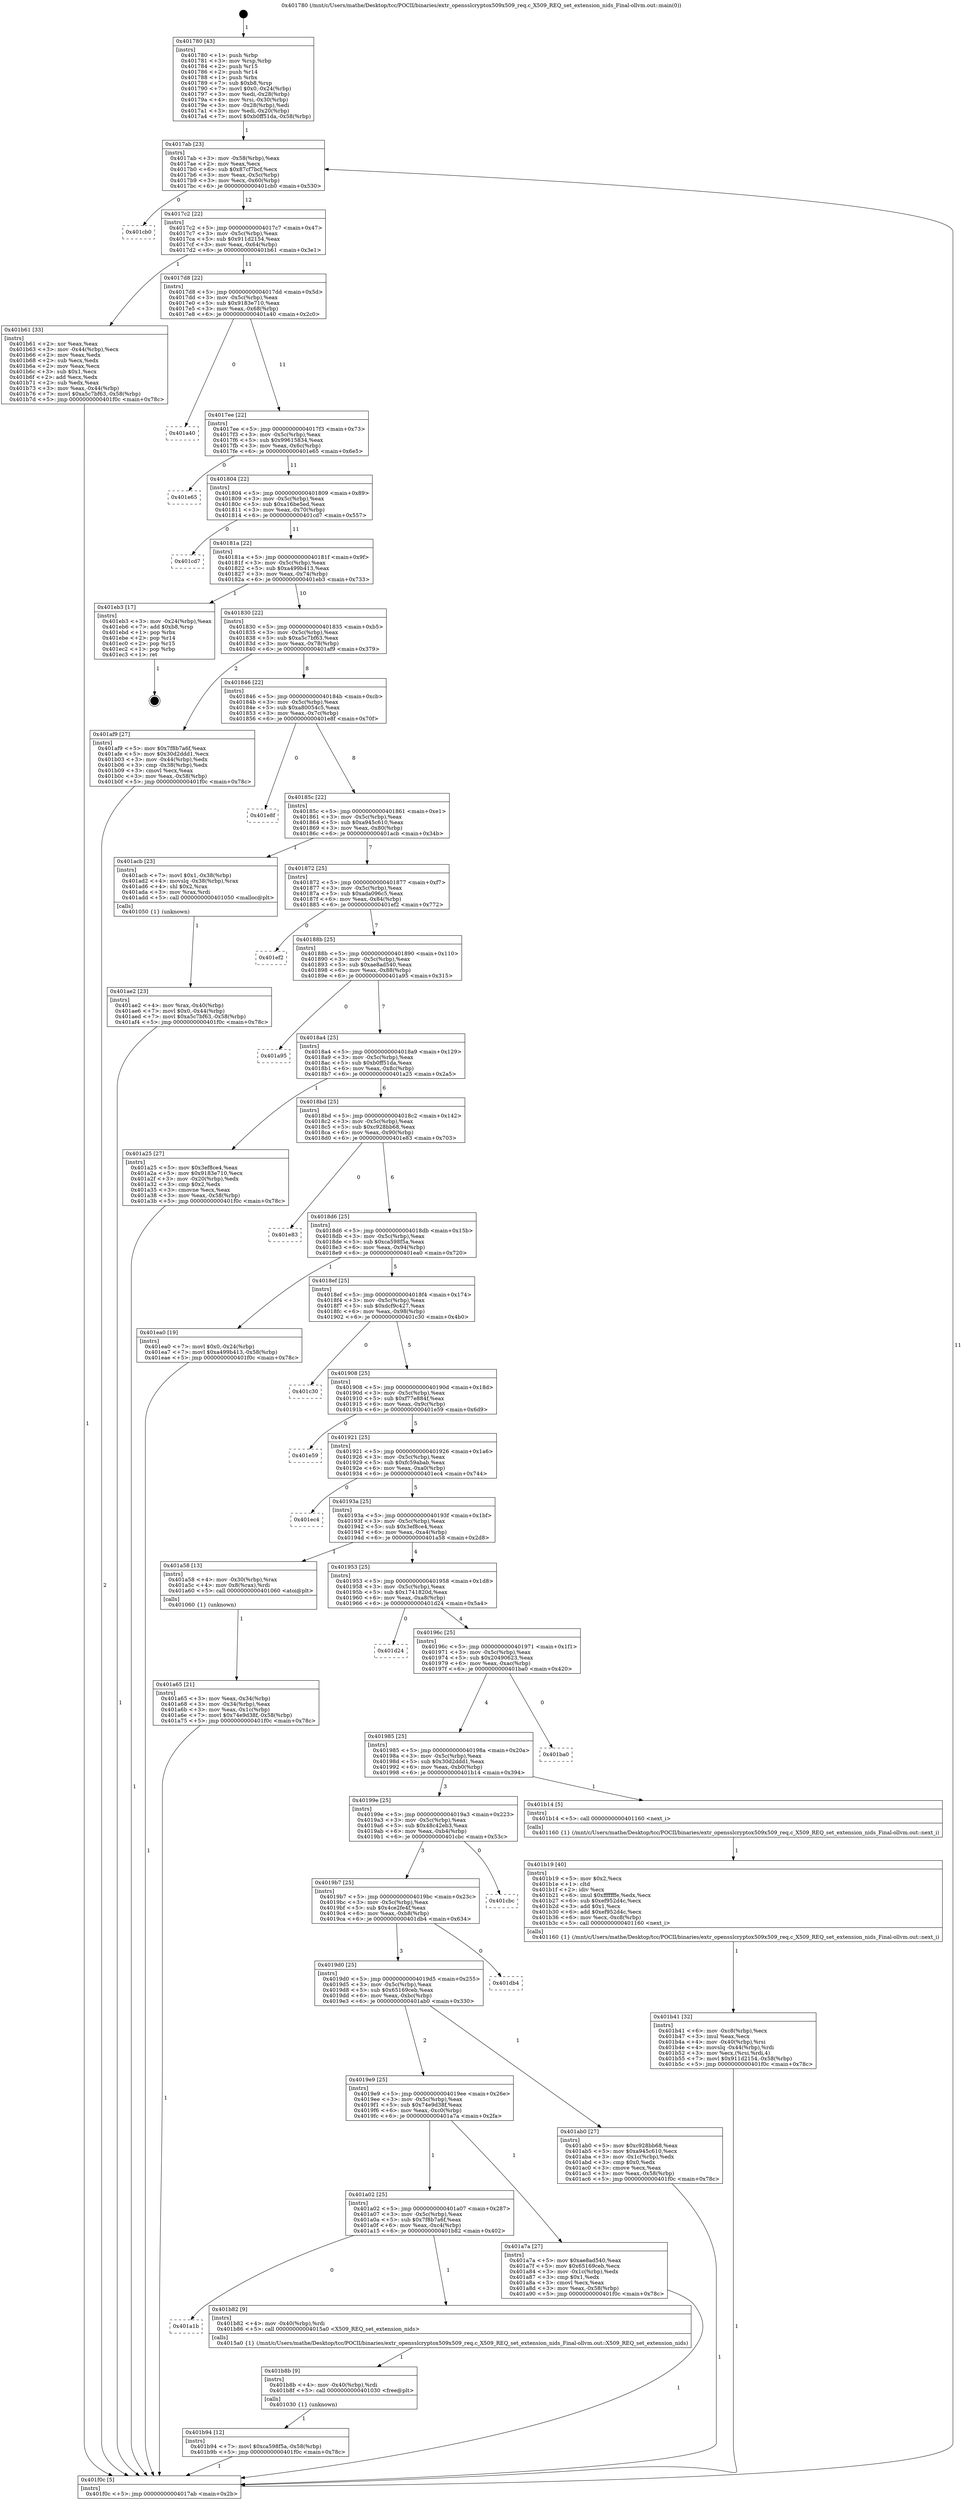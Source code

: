 digraph "0x401780" {
  label = "0x401780 (/mnt/c/Users/mathe/Desktop/tcc/POCII/binaries/extr_opensslcryptox509x509_req.c_X509_REQ_set_extension_nids_Final-ollvm.out::main(0))"
  labelloc = "t"
  node[shape=record]

  Entry [label="",width=0.3,height=0.3,shape=circle,fillcolor=black,style=filled]
  "0x4017ab" [label="{
     0x4017ab [23]\l
     | [instrs]\l
     &nbsp;&nbsp;0x4017ab \<+3\>: mov -0x58(%rbp),%eax\l
     &nbsp;&nbsp;0x4017ae \<+2\>: mov %eax,%ecx\l
     &nbsp;&nbsp;0x4017b0 \<+6\>: sub $0x87cf7bcf,%ecx\l
     &nbsp;&nbsp;0x4017b6 \<+3\>: mov %eax,-0x5c(%rbp)\l
     &nbsp;&nbsp;0x4017b9 \<+3\>: mov %ecx,-0x60(%rbp)\l
     &nbsp;&nbsp;0x4017bc \<+6\>: je 0000000000401cb0 \<main+0x530\>\l
  }"]
  "0x401cb0" [label="{
     0x401cb0\l
  }", style=dashed]
  "0x4017c2" [label="{
     0x4017c2 [22]\l
     | [instrs]\l
     &nbsp;&nbsp;0x4017c2 \<+5\>: jmp 00000000004017c7 \<main+0x47\>\l
     &nbsp;&nbsp;0x4017c7 \<+3\>: mov -0x5c(%rbp),%eax\l
     &nbsp;&nbsp;0x4017ca \<+5\>: sub $0x911d2154,%eax\l
     &nbsp;&nbsp;0x4017cf \<+3\>: mov %eax,-0x64(%rbp)\l
     &nbsp;&nbsp;0x4017d2 \<+6\>: je 0000000000401b61 \<main+0x3e1\>\l
  }"]
  Exit [label="",width=0.3,height=0.3,shape=circle,fillcolor=black,style=filled,peripheries=2]
  "0x401b61" [label="{
     0x401b61 [33]\l
     | [instrs]\l
     &nbsp;&nbsp;0x401b61 \<+2\>: xor %eax,%eax\l
     &nbsp;&nbsp;0x401b63 \<+3\>: mov -0x44(%rbp),%ecx\l
     &nbsp;&nbsp;0x401b66 \<+2\>: mov %eax,%edx\l
     &nbsp;&nbsp;0x401b68 \<+2\>: sub %ecx,%edx\l
     &nbsp;&nbsp;0x401b6a \<+2\>: mov %eax,%ecx\l
     &nbsp;&nbsp;0x401b6c \<+3\>: sub $0x1,%ecx\l
     &nbsp;&nbsp;0x401b6f \<+2\>: add %ecx,%edx\l
     &nbsp;&nbsp;0x401b71 \<+2\>: sub %edx,%eax\l
     &nbsp;&nbsp;0x401b73 \<+3\>: mov %eax,-0x44(%rbp)\l
     &nbsp;&nbsp;0x401b76 \<+7\>: movl $0xa5c7bf63,-0x58(%rbp)\l
     &nbsp;&nbsp;0x401b7d \<+5\>: jmp 0000000000401f0c \<main+0x78c\>\l
  }"]
  "0x4017d8" [label="{
     0x4017d8 [22]\l
     | [instrs]\l
     &nbsp;&nbsp;0x4017d8 \<+5\>: jmp 00000000004017dd \<main+0x5d\>\l
     &nbsp;&nbsp;0x4017dd \<+3\>: mov -0x5c(%rbp),%eax\l
     &nbsp;&nbsp;0x4017e0 \<+5\>: sub $0x9183e710,%eax\l
     &nbsp;&nbsp;0x4017e5 \<+3\>: mov %eax,-0x68(%rbp)\l
     &nbsp;&nbsp;0x4017e8 \<+6\>: je 0000000000401a40 \<main+0x2c0\>\l
  }"]
  "0x401b94" [label="{
     0x401b94 [12]\l
     | [instrs]\l
     &nbsp;&nbsp;0x401b94 \<+7\>: movl $0xca598f5a,-0x58(%rbp)\l
     &nbsp;&nbsp;0x401b9b \<+5\>: jmp 0000000000401f0c \<main+0x78c\>\l
  }"]
  "0x401a40" [label="{
     0x401a40\l
  }", style=dashed]
  "0x4017ee" [label="{
     0x4017ee [22]\l
     | [instrs]\l
     &nbsp;&nbsp;0x4017ee \<+5\>: jmp 00000000004017f3 \<main+0x73\>\l
     &nbsp;&nbsp;0x4017f3 \<+3\>: mov -0x5c(%rbp),%eax\l
     &nbsp;&nbsp;0x4017f6 \<+5\>: sub $0x99615834,%eax\l
     &nbsp;&nbsp;0x4017fb \<+3\>: mov %eax,-0x6c(%rbp)\l
     &nbsp;&nbsp;0x4017fe \<+6\>: je 0000000000401e65 \<main+0x6e5\>\l
  }"]
  "0x401b8b" [label="{
     0x401b8b [9]\l
     | [instrs]\l
     &nbsp;&nbsp;0x401b8b \<+4\>: mov -0x40(%rbp),%rdi\l
     &nbsp;&nbsp;0x401b8f \<+5\>: call 0000000000401030 \<free@plt\>\l
     | [calls]\l
     &nbsp;&nbsp;0x401030 \{1\} (unknown)\l
  }"]
  "0x401e65" [label="{
     0x401e65\l
  }", style=dashed]
  "0x401804" [label="{
     0x401804 [22]\l
     | [instrs]\l
     &nbsp;&nbsp;0x401804 \<+5\>: jmp 0000000000401809 \<main+0x89\>\l
     &nbsp;&nbsp;0x401809 \<+3\>: mov -0x5c(%rbp),%eax\l
     &nbsp;&nbsp;0x40180c \<+5\>: sub $0xa16be5ed,%eax\l
     &nbsp;&nbsp;0x401811 \<+3\>: mov %eax,-0x70(%rbp)\l
     &nbsp;&nbsp;0x401814 \<+6\>: je 0000000000401cd7 \<main+0x557\>\l
  }"]
  "0x401a1b" [label="{
     0x401a1b\l
  }", style=dashed]
  "0x401cd7" [label="{
     0x401cd7\l
  }", style=dashed]
  "0x40181a" [label="{
     0x40181a [22]\l
     | [instrs]\l
     &nbsp;&nbsp;0x40181a \<+5\>: jmp 000000000040181f \<main+0x9f\>\l
     &nbsp;&nbsp;0x40181f \<+3\>: mov -0x5c(%rbp),%eax\l
     &nbsp;&nbsp;0x401822 \<+5\>: sub $0xa499b413,%eax\l
     &nbsp;&nbsp;0x401827 \<+3\>: mov %eax,-0x74(%rbp)\l
     &nbsp;&nbsp;0x40182a \<+6\>: je 0000000000401eb3 \<main+0x733\>\l
  }"]
  "0x401b82" [label="{
     0x401b82 [9]\l
     | [instrs]\l
     &nbsp;&nbsp;0x401b82 \<+4\>: mov -0x40(%rbp),%rdi\l
     &nbsp;&nbsp;0x401b86 \<+5\>: call 00000000004015a0 \<X509_REQ_set_extension_nids\>\l
     | [calls]\l
     &nbsp;&nbsp;0x4015a0 \{1\} (/mnt/c/Users/mathe/Desktop/tcc/POCII/binaries/extr_opensslcryptox509x509_req.c_X509_REQ_set_extension_nids_Final-ollvm.out::X509_REQ_set_extension_nids)\l
  }"]
  "0x401eb3" [label="{
     0x401eb3 [17]\l
     | [instrs]\l
     &nbsp;&nbsp;0x401eb3 \<+3\>: mov -0x24(%rbp),%eax\l
     &nbsp;&nbsp;0x401eb6 \<+7\>: add $0xb8,%rsp\l
     &nbsp;&nbsp;0x401ebd \<+1\>: pop %rbx\l
     &nbsp;&nbsp;0x401ebe \<+2\>: pop %r14\l
     &nbsp;&nbsp;0x401ec0 \<+2\>: pop %r15\l
     &nbsp;&nbsp;0x401ec2 \<+1\>: pop %rbp\l
     &nbsp;&nbsp;0x401ec3 \<+1\>: ret\l
  }"]
  "0x401830" [label="{
     0x401830 [22]\l
     | [instrs]\l
     &nbsp;&nbsp;0x401830 \<+5\>: jmp 0000000000401835 \<main+0xb5\>\l
     &nbsp;&nbsp;0x401835 \<+3\>: mov -0x5c(%rbp),%eax\l
     &nbsp;&nbsp;0x401838 \<+5\>: sub $0xa5c7bf63,%eax\l
     &nbsp;&nbsp;0x40183d \<+3\>: mov %eax,-0x78(%rbp)\l
     &nbsp;&nbsp;0x401840 \<+6\>: je 0000000000401af9 \<main+0x379\>\l
  }"]
  "0x401b41" [label="{
     0x401b41 [32]\l
     | [instrs]\l
     &nbsp;&nbsp;0x401b41 \<+6\>: mov -0xc8(%rbp),%ecx\l
     &nbsp;&nbsp;0x401b47 \<+3\>: imul %eax,%ecx\l
     &nbsp;&nbsp;0x401b4a \<+4\>: mov -0x40(%rbp),%rsi\l
     &nbsp;&nbsp;0x401b4e \<+4\>: movslq -0x44(%rbp),%rdi\l
     &nbsp;&nbsp;0x401b52 \<+3\>: mov %ecx,(%rsi,%rdi,4)\l
     &nbsp;&nbsp;0x401b55 \<+7\>: movl $0x911d2154,-0x58(%rbp)\l
     &nbsp;&nbsp;0x401b5c \<+5\>: jmp 0000000000401f0c \<main+0x78c\>\l
  }"]
  "0x401af9" [label="{
     0x401af9 [27]\l
     | [instrs]\l
     &nbsp;&nbsp;0x401af9 \<+5\>: mov $0x7f8b7a6f,%eax\l
     &nbsp;&nbsp;0x401afe \<+5\>: mov $0x30d2ddd1,%ecx\l
     &nbsp;&nbsp;0x401b03 \<+3\>: mov -0x44(%rbp),%edx\l
     &nbsp;&nbsp;0x401b06 \<+3\>: cmp -0x38(%rbp),%edx\l
     &nbsp;&nbsp;0x401b09 \<+3\>: cmovl %ecx,%eax\l
     &nbsp;&nbsp;0x401b0c \<+3\>: mov %eax,-0x58(%rbp)\l
     &nbsp;&nbsp;0x401b0f \<+5\>: jmp 0000000000401f0c \<main+0x78c\>\l
  }"]
  "0x401846" [label="{
     0x401846 [22]\l
     | [instrs]\l
     &nbsp;&nbsp;0x401846 \<+5\>: jmp 000000000040184b \<main+0xcb\>\l
     &nbsp;&nbsp;0x40184b \<+3\>: mov -0x5c(%rbp),%eax\l
     &nbsp;&nbsp;0x40184e \<+5\>: sub $0xa80054c5,%eax\l
     &nbsp;&nbsp;0x401853 \<+3\>: mov %eax,-0x7c(%rbp)\l
     &nbsp;&nbsp;0x401856 \<+6\>: je 0000000000401e8f \<main+0x70f\>\l
  }"]
  "0x401b19" [label="{
     0x401b19 [40]\l
     | [instrs]\l
     &nbsp;&nbsp;0x401b19 \<+5\>: mov $0x2,%ecx\l
     &nbsp;&nbsp;0x401b1e \<+1\>: cltd\l
     &nbsp;&nbsp;0x401b1f \<+2\>: idiv %ecx\l
     &nbsp;&nbsp;0x401b21 \<+6\>: imul $0xfffffffe,%edx,%ecx\l
     &nbsp;&nbsp;0x401b27 \<+6\>: sub $0xef952d4c,%ecx\l
     &nbsp;&nbsp;0x401b2d \<+3\>: add $0x1,%ecx\l
     &nbsp;&nbsp;0x401b30 \<+6\>: add $0xef952d4c,%ecx\l
     &nbsp;&nbsp;0x401b36 \<+6\>: mov %ecx,-0xc8(%rbp)\l
     &nbsp;&nbsp;0x401b3c \<+5\>: call 0000000000401160 \<next_i\>\l
     | [calls]\l
     &nbsp;&nbsp;0x401160 \{1\} (/mnt/c/Users/mathe/Desktop/tcc/POCII/binaries/extr_opensslcryptox509x509_req.c_X509_REQ_set_extension_nids_Final-ollvm.out::next_i)\l
  }"]
  "0x401e8f" [label="{
     0x401e8f\l
  }", style=dashed]
  "0x40185c" [label="{
     0x40185c [22]\l
     | [instrs]\l
     &nbsp;&nbsp;0x40185c \<+5\>: jmp 0000000000401861 \<main+0xe1\>\l
     &nbsp;&nbsp;0x401861 \<+3\>: mov -0x5c(%rbp),%eax\l
     &nbsp;&nbsp;0x401864 \<+5\>: sub $0xa945c610,%eax\l
     &nbsp;&nbsp;0x401869 \<+3\>: mov %eax,-0x80(%rbp)\l
     &nbsp;&nbsp;0x40186c \<+6\>: je 0000000000401acb \<main+0x34b\>\l
  }"]
  "0x401ae2" [label="{
     0x401ae2 [23]\l
     | [instrs]\l
     &nbsp;&nbsp;0x401ae2 \<+4\>: mov %rax,-0x40(%rbp)\l
     &nbsp;&nbsp;0x401ae6 \<+7\>: movl $0x0,-0x44(%rbp)\l
     &nbsp;&nbsp;0x401aed \<+7\>: movl $0xa5c7bf63,-0x58(%rbp)\l
     &nbsp;&nbsp;0x401af4 \<+5\>: jmp 0000000000401f0c \<main+0x78c\>\l
  }"]
  "0x401acb" [label="{
     0x401acb [23]\l
     | [instrs]\l
     &nbsp;&nbsp;0x401acb \<+7\>: movl $0x1,-0x38(%rbp)\l
     &nbsp;&nbsp;0x401ad2 \<+4\>: movslq -0x38(%rbp),%rax\l
     &nbsp;&nbsp;0x401ad6 \<+4\>: shl $0x2,%rax\l
     &nbsp;&nbsp;0x401ada \<+3\>: mov %rax,%rdi\l
     &nbsp;&nbsp;0x401add \<+5\>: call 0000000000401050 \<malloc@plt\>\l
     | [calls]\l
     &nbsp;&nbsp;0x401050 \{1\} (unknown)\l
  }"]
  "0x401872" [label="{
     0x401872 [25]\l
     | [instrs]\l
     &nbsp;&nbsp;0x401872 \<+5\>: jmp 0000000000401877 \<main+0xf7\>\l
     &nbsp;&nbsp;0x401877 \<+3\>: mov -0x5c(%rbp),%eax\l
     &nbsp;&nbsp;0x40187a \<+5\>: sub $0xada096c5,%eax\l
     &nbsp;&nbsp;0x40187f \<+6\>: mov %eax,-0x84(%rbp)\l
     &nbsp;&nbsp;0x401885 \<+6\>: je 0000000000401ef2 \<main+0x772\>\l
  }"]
  "0x401a02" [label="{
     0x401a02 [25]\l
     | [instrs]\l
     &nbsp;&nbsp;0x401a02 \<+5\>: jmp 0000000000401a07 \<main+0x287\>\l
     &nbsp;&nbsp;0x401a07 \<+3\>: mov -0x5c(%rbp),%eax\l
     &nbsp;&nbsp;0x401a0a \<+5\>: sub $0x7f8b7a6f,%eax\l
     &nbsp;&nbsp;0x401a0f \<+6\>: mov %eax,-0xc4(%rbp)\l
     &nbsp;&nbsp;0x401a15 \<+6\>: je 0000000000401b82 \<main+0x402\>\l
  }"]
  "0x401ef2" [label="{
     0x401ef2\l
  }", style=dashed]
  "0x40188b" [label="{
     0x40188b [25]\l
     | [instrs]\l
     &nbsp;&nbsp;0x40188b \<+5\>: jmp 0000000000401890 \<main+0x110\>\l
     &nbsp;&nbsp;0x401890 \<+3\>: mov -0x5c(%rbp),%eax\l
     &nbsp;&nbsp;0x401893 \<+5\>: sub $0xae8ad540,%eax\l
     &nbsp;&nbsp;0x401898 \<+6\>: mov %eax,-0x88(%rbp)\l
     &nbsp;&nbsp;0x40189e \<+6\>: je 0000000000401a95 \<main+0x315\>\l
  }"]
  "0x401a7a" [label="{
     0x401a7a [27]\l
     | [instrs]\l
     &nbsp;&nbsp;0x401a7a \<+5\>: mov $0xae8ad540,%eax\l
     &nbsp;&nbsp;0x401a7f \<+5\>: mov $0x65169ceb,%ecx\l
     &nbsp;&nbsp;0x401a84 \<+3\>: mov -0x1c(%rbp),%edx\l
     &nbsp;&nbsp;0x401a87 \<+3\>: cmp $0x1,%edx\l
     &nbsp;&nbsp;0x401a8a \<+3\>: cmovl %ecx,%eax\l
     &nbsp;&nbsp;0x401a8d \<+3\>: mov %eax,-0x58(%rbp)\l
     &nbsp;&nbsp;0x401a90 \<+5\>: jmp 0000000000401f0c \<main+0x78c\>\l
  }"]
  "0x401a95" [label="{
     0x401a95\l
  }", style=dashed]
  "0x4018a4" [label="{
     0x4018a4 [25]\l
     | [instrs]\l
     &nbsp;&nbsp;0x4018a4 \<+5\>: jmp 00000000004018a9 \<main+0x129\>\l
     &nbsp;&nbsp;0x4018a9 \<+3\>: mov -0x5c(%rbp),%eax\l
     &nbsp;&nbsp;0x4018ac \<+5\>: sub $0xb0ff51da,%eax\l
     &nbsp;&nbsp;0x4018b1 \<+6\>: mov %eax,-0x8c(%rbp)\l
     &nbsp;&nbsp;0x4018b7 \<+6\>: je 0000000000401a25 \<main+0x2a5\>\l
  }"]
  "0x4019e9" [label="{
     0x4019e9 [25]\l
     | [instrs]\l
     &nbsp;&nbsp;0x4019e9 \<+5\>: jmp 00000000004019ee \<main+0x26e\>\l
     &nbsp;&nbsp;0x4019ee \<+3\>: mov -0x5c(%rbp),%eax\l
     &nbsp;&nbsp;0x4019f1 \<+5\>: sub $0x74e9d38f,%eax\l
     &nbsp;&nbsp;0x4019f6 \<+6\>: mov %eax,-0xc0(%rbp)\l
     &nbsp;&nbsp;0x4019fc \<+6\>: je 0000000000401a7a \<main+0x2fa\>\l
  }"]
  "0x401a25" [label="{
     0x401a25 [27]\l
     | [instrs]\l
     &nbsp;&nbsp;0x401a25 \<+5\>: mov $0x3ef8ce4,%eax\l
     &nbsp;&nbsp;0x401a2a \<+5\>: mov $0x9183e710,%ecx\l
     &nbsp;&nbsp;0x401a2f \<+3\>: mov -0x20(%rbp),%edx\l
     &nbsp;&nbsp;0x401a32 \<+3\>: cmp $0x2,%edx\l
     &nbsp;&nbsp;0x401a35 \<+3\>: cmovne %ecx,%eax\l
     &nbsp;&nbsp;0x401a38 \<+3\>: mov %eax,-0x58(%rbp)\l
     &nbsp;&nbsp;0x401a3b \<+5\>: jmp 0000000000401f0c \<main+0x78c\>\l
  }"]
  "0x4018bd" [label="{
     0x4018bd [25]\l
     | [instrs]\l
     &nbsp;&nbsp;0x4018bd \<+5\>: jmp 00000000004018c2 \<main+0x142\>\l
     &nbsp;&nbsp;0x4018c2 \<+3\>: mov -0x5c(%rbp),%eax\l
     &nbsp;&nbsp;0x4018c5 \<+5\>: sub $0xc928bb68,%eax\l
     &nbsp;&nbsp;0x4018ca \<+6\>: mov %eax,-0x90(%rbp)\l
     &nbsp;&nbsp;0x4018d0 \<+6\>: je 0000000000401e83 \<main+0x703\>\l
  }"]
  "0x401f0c" [label="{
     0x401f0c [5]\l
     | [instrs]\l
     &nbsp;&nbsp;0x401f0c \<+5\>: jmp 00000000004017ab \<main+0x2b\>\l
  }"]
  "0x401780" [label="{
     0x401780 [43]\l
     | [instrs]\l
     &nbsp;&nbsp;0x401780 \<+1\>: push %rbp\l
     &nbsp;&nbsp;0x401781 \<+3\>: mov %rsp,%rbp\l
     &nbsp;&nbsp;0x401784 \<+2\>: push %r15\l
     &nbsp;&nbsp;0x401786 \<+2\>: push %r14\l
     &nbsp;&nbsp;0x401788 \<+1\>: push %rbx\l
     &nbsp;&nbsp;0x401789 \<+7\>: sub $0xb8,%rsp\l
     &nbsp;&nbsp;0x401790 \<+7\>: movl $0x0,-0x24(%rbp)\l
     &nbsp;&nbsp;0x401797 \<+3\>: mov %edi,-0x28(%rbp)\l
     &nbsp;&nbsp;0x40179a \<+4\>: mov %rsi,-0x30(%rbp)\l
     &nbsp;&nbsp;0x40179e \<+3\>: mov -0x28(%rbp),%edi\l
     &nbsp;&nbsp;0x4017a1 \<+3\>: mov %edi,-0x20(%rbp)\l
     &nbsp;&nbsp;0x4017a4 \<+7\>: movl $0xb0ff51da,-0x58(%rbp)\l
  }"]
  "0x401ab0" [label="{
     0x401ab0 [27]\l
     | [instrs]\l
     &nbsp;&nbsp;0x401ab0 \<+5\>: mov $0xc928bb68,%eax\l
     &nbsp;&nbsp;0x401ab5 \<+5\>: mov $0xa945c610,%ecx\l
     &nbsp;&nbsp;0x401aba \<+3\>: mov -0x1c(%rbp),%edx\l
     &nbsp;&nbsp;0x401abd \<+3\>: cmp $0x0,%edx\l
     &nbsp;&nbsp;0x401ac0 \<+3\>: cmove %ecx,%eax\l
     &nbsp;&nbsp;0x401ac3 \<+3\>: mov %eax,-0x58(%rbp)\l
     &nbsp;&nbsp;0x401ac6 \<+5\>: jmp 0000000000401f0c \<main+0x78c\>\l
  }"]
  "0x401e83" [label="{
     0x401e83\l
  }", style=dashed]
  "0x4018d6" [label="{
     0x4018d6 [25]\l
     | [instrs]\l
     &nbsp;&nbsp;0x4018d6 \<+5\>: jmp 00000000004018db \<main+0x15b\>\l
     &nbsp;&nbsp;0x4018db \<+3\>: mov -0x5c(%rbp),%eax\l
     &nbsp;&nbsp;0x4018de \<+5\>: sub $0xca598f5a,%eax\l
     &nbsp;&nbsp;0x4018e3 \<+6\>: mov %eax,-0x94(%rbp)\l
     &nbsp;&nbsp;0x4018e9 \<+6\>: je 0000000000401ea0 \<main+0x720\>\l
  }"]
  "0x4019d0" [label="{
     0x4019d0 [25]\l
     | [instrs]\l
     &nbsp;&nbsp;0x4019d0 \<+5\>: jmp 00000000004019d5 \<main+0x255\>\l
     &nbsp;&nbsp;0x4019d5 \<+3\>: mov -0x5c(%rbp),%eax\l
     &nbsp;&nbsp;0x4019d8 \<+5\>: sub $0x65169ceb,%eax\l
     &nbsp;&nbsp;0x4019dd \<+6\>: mov %eax,-0xbc(%rbp)\l
     &nbsp;&nbsp;0x4019e3 \<+6\>: je 0000000000401ab0 \<main+0x330\>\l
  }"]
  "0x401ea0" [label="{
     0x401ea0 [19]\l
     | [instrs]\l
     &nbsp;&nbsp;0x401ea0 \<+7\>: movl $0x0,-0x24(%rbp)\l
     &nbsp;&nbsp;0x401ea7 \<+7\>: movl $0xa499b413,-0x58(%rbp)\l
     &nbsp;&nbsp;0x401eae \<+5\>: jmp 0000000000401f0c \<main+0x78c\>\l
  }"]
  "0x4018ef" [label="{
     0x4018ef [25]\l
     | [instrs]\l
     &nbsp;&nbsp;0x4018ef \<+5\>: jmp 00000000004018f4 \<main+0x174\>\l
     &nbsp;&nbsp;0x4018f4 \<+3\>: mov -0x5c(%rbp),%eax\l
     &nbsp;&nbsp;0x4018f7 \<+5\>: sub $0xdcf9c427,%eax\l
     &nbsp;&nbsp;0x4018fc \<+6\>: mov %eax,-0x98(%rbp)\l
     &nbsp;&nbsp;0x401902 \<+6\>: je 0000000000401c30 \<main+0x4b0\>\l
  }"]
  "0x401db4" [label="{
     0x401db4\l
  }", style=dashed]
  "0x401c30" [label="{
     0x401c30\l
  }", style=dashed]
  "0x401908" [label="{
     0x401908 [25]\l
     | [instrs]\l
     &nbsp;&nbsp;0x401908 \<+5\>: jmp 000000000040190d \<main+0x18d\>\l
     &nbsp;&nbsp;0x40190d \<+3\>: mov -0x5c(%rbp),%eax\l
     &nbsp;&nbsp;0x401910 \<+5\>: sub $0xf77e884f,%eax\l
     &nbsp;&nbsp;0x401915 \<+6\>: mov %eax,-0x9c(%rbp)\l
     &nbsp;&nbsp;0x40191b \<+6\>: je 0000000000401e59 \<main+0x6d9\>\l
  }"]
  "0x4019b7" [label="{
     0x4019b7 [25]\l
     | [instrs]\l
     &nbsp;&nbsp;0x4019b7 \<+5\>: jmp 00000000004019bc \<main+0x23c\>\l
     &nbsp;&nbsp;0x4019bc \<+3\>: mov -0x5c(%rbp),%eax\l
     &nbsp;&nbsp;0x4019bf \<+5\>: sub $0x4ce2fe4f,%eax\l
     &nbsp;&nbsp;0x4019c4 \<+6\>: mov %eax,-0xb8(%rbp)\l
     &nbsp;&nbsp;0x4019ca \<+6\>: je 0000000000401db4 \<main+0x634\>\l
  }"]
  "0x401e59" [label="{
     0x401e59\l
  }", style=dashed]
  "0x401921" [label="{
     0x401921 [25]\l
     | [instrs]\l
     &nbsp;&nbsp;0x401921 \<+5\>: jmp 0000000000401926 \<main+0x1a6\>\l
     &nbsp;&nbsp;0x401926 \<+3\>: mov -0x5c(%rbp),%eax\l
     &nbsp;&nbsp;0x401929 \<+5\>: sub $0xfc59abab,%eax\l
     &nbsp;&nbsp;0x40192e \<+6\>: mov %eax,-0xa0(%rbp)\l
     &nbsp;&nbsp;0x401934 \<+6\>: je 0000000000401ec4 \<main+0x744\>\l
  }"]
  "0x401cbc" [label="{
     0x401cbc\l
  }", style=dashed]
  "0x401ec4" [label="{
     0x401ec4\l
  }", style=dashed]
  "0x40193a" [label="{
     0x40193a [25]\l
     | [instrs]\l
     &nbsp;&nbsp;0x40193a \<+5\>: jmp 000000000040193f \<main+0x1bf\>\l
     &nbsp;&nbsp;0x40193f \<+3\>: mov -0x5c(%rbp),%eax\l
     &nbsp;&nbsp;0x401942 \<+5\>: sub $0x3ef8ce4,%eax\l
     &nbsp;&nbsp;0x401947 \<+6\>: mov %eax,-0xa4(%rbp)\l
     &nbsp;&nbsp;0x40194d \<+6\>: je 0000000000401a58 \<main+0x2d8\>\l
  }"]
  "0x40199e" [label="{
     0x40199e [25]\l
     | [instrs]\l
     &nbsp;&nbsp;0x40199e \<+5\>: jmp 00000000004019a3 \<main+0x223\>\l
     &nbsp;&nbsp;0x4019a3 \<+3\>: mov -0x5c(%rbp),%eax\l
     &nbsp;&nbsp;0x4019a6 \<+5\>: sub $0x48c42eb3,%eax\l
     &nbsp;&nbsp;0x4019ab \<+6\>: mov %eax,-0xb4(%rbp)\l
     &nbsp;&nbsp;0x4019b1 \<+6\>: je 0000000000401cbc \<main+0x53c\>\l
  }"]
  "0x401a58" [label="{
     0x401a58 [13]\l
     | [instrs]\l
     &nbsp;&nbsp;0x401a58 \<+4\>: mov -0x30(%rbp),%rax\l
     &nbsp;&nbsp;0x401a5c \<+4\>: mov 0x8(%rax),%rdi\l
     &nbsp;&nbsp;0x401a60 \<+5\>: call 0000000000401060 \<atoi@plt\>\l
     | [calls]\l
     &nbsp;&nbsp;0x401060 \{1\} (unknown)\l
  }"]
  "0x401953" [label="{
     0x401953 [25]\l
     | [instrs]\l
     &nbsp;&nbsp;0x401953 \<+5\>: jmp 0000000000401958 \<main+0x1d8\>\l
     &nbsp;&nbsp;0x401958 \<+3\>: mov -0x5c(%rbp),%eax\l
     &nbsp;&nbsp;0x40195b \<+5\>: sub $0x1741820d,%eax\l
     &nbsp;&nbsp;0x401960 \<+6\>: mov %eax,-0xa8(%rbp)\l
     &nbsp;&nbsp;0x401966 \<+6\>: je 0000000000401d24 \<main+0x5a4\>\l
  }"]
  "0x401a65" [label="{
     0x401a65 [21]\l
     | [instrs]\l
     &nbsp;&nbsp;0x401a65 \<+3\>: mov %eax,-0x34(%rbp)\l
     &nbsp;&nbsp;0x401a68 \<+3\>: mov -0x34(%rbp),%eax\l
     &nbsp;&nbsp;0x401a6b \<+3\>: mov %eax,-0x1c(%rbp)\l
     &nbsp;&nbsp;0x401a6e \<+7\>: movl $0x74e9d38f,-0x58(%rbp)\l
     &nbsp;&nbsp;0x401a75 \<+5\>: jmp 0000000000401f0c \<main+0x78c\>\l
  }"]
  "0x401b14" [label="{
     0x401b14 [5]\l
     | [instrs]\l
     &nbsp;&nbsp;0x401b14 \<+5\>: call 0000000000401160 \<next_i\>\l
     | [calls]\l
     &nbsp;&nbsp;0x401160 \{1\} (/mnt/c/Users/mathe/Desktop/tcc/POCII/binaries/extr_opensslcryptox509x509_req.c_X509_REQ_set_extension_nids_Final-ollvm.out::next_i)\l
  }"]
  "0x401d24" [label="{
     0x401d24\l
  }", style=dashed]
  "0x40196c" [label="{
     0x40196c [25]\l
     | [instrs]\l
     &nbsp;&nbsp;0x40196c \<+5\>: jmp 0000000000401971 \<main+0x1f1\>\l
     &nbsp;&nbsp;0x401971 \<+3\>: mov -0x5c(%rbp),%eax\l
     &nbsp;&nbsp;0x401974 \<+5\>: sub $0x20490623,%eax\l
     &nbsp;&nbsp;0x401979 \<+6\>: mov %eax,-0xac(%rbp)\l
     &nbsp;&nbsp;0x40197f \<+6\>: je 0000000000401ba0 \<main+0x420\>\l
  }"]
  "0x401985" [label="{
     0x401985 [25]\l
     | [instrs]\l
     &nbsp;&nbsp;0x401985 \<+5\>: jmp 000000000040198a \<main+0x20a\>\l
     &nbsp;&nbsp;0x40198a \<+3\>: mov -0x5c(%rbp),%eax\l
     &nbsp;&nbsp;0x40198d \<+5\>: sub $0x30d2ddd1,%eax\l
     &nbsp;&nbsp;0x401992 \<+6\>: mov %eax,-0xb0(%rbp)\l
     &nbsp;&nbsp;0x401998 \<+6\>: je 0000000000401b14 \<main+0x394\>\l
  }"]
  "0x401ba0" [label="{
     0x401ba0\l
  }", style=dashed]
  Entry -> "0x401780" [label=" 1"]
  "0x4017ab" -> "0x401cb0" [label=" 0"]
  "0x4017ab" -> "0x4017c2" [label=" 12"]
  "0x401eb3" -> Exit [label=" 1"]
  "0x4017c2" -> "0x401b61" [label=" 1"]
  "0x4017c2" -> "0x4017d8" [label=" 11"]
  "0x401ea0" -> "0x401f0c" [label=" 1"]
  "0x4017d8" -> "0x401a40" [label=" 0"]
  "0x4017d8" -> "0x4017ee" [label=" 11"]
  "0x401b94" -> "0x401f0c" [label=" 1"]
  "0x4017ee" -> "0x401e65" [label=" 0"]
  "0x4017ee" -> "0x401804" [label=" 11"]
  "0x401b8b" -> "0x401b94" [label=" 1"]
  "0x401804" -> "0x401cd7" [label=" 0"]
  "0x401804" -> "0x40181a" [label=" 11"]
  "0x401b82" -> "0x401b8b" [label=" 1"]
  "0x40181a" -> "0x401eb3" [label=" 1"]
  "0x40181a" -> "0x401830" [label=" 10"]
  "0x401a02" -> "0x401a1b" [label=" 0"]
  "0x401830" -> "0x401af9" [label=" 2"]
  "0x401830" -> "0x401846" [label=" 8"]
  "0x401a02" -> "0x401b82" [label=" 1"]
  "0x401846" -> "0x401e8f" [label=" 0"]
  "0x401846" -> "0x40185c" [label=" 8"]
  "0x401b61" -> "0x401f0c" [label=" 1"]
  "0x40185c" -> "0x401acb" [label=" 1"]
  "0x40185c" -> "0x401872" [label=" 7"]
  "0x401b41" -> "0x401f0c" [label=" 1"]
  "0x401872" -> "0x401ef2" [label=" 0"]
  "0x401872" -> "0x40188b" [label=" 7"]
  "0x401b19" -> "0x401b41" [label=" 1"]
  "0x40188b" -> "0x401a95" [label=" 0"]
  "0x40188b" -> "0x4018a4" [label=" 7"]
  "0x401b14" -> "0x401b19" [label=" 1"]
  "0x4018a4" -> "0x401a25" [label=" 1"]
  "0x4018a4" -> "0x4018bd" [label=" 6"]
  "0x401a25" -> "0x401f0c" [label=" 1"]
  "0x401780" -> "0x4017ab" [label=" 1"]
  "0x401f0c" -> "0x4017ab" [label=" 11"]
  "0x401ae2" -> "0x401f0c" [label=" 1"]
  "0x4018bd" -> "0x401e83" [label=" 0"]
  "0x4018bd" -> "0x4018d6" [label=" 6"]
  "0x401acb" -> "0x401ae2" [label=" 1"]
  "0x4018d6" -> "0x401ea0" [label=" 1"]
  "0x4018d6" -> "0x4018ef" [label=" 5"]
  "0x401a7a" -> "0x401f0c" [label=" 1"]
  "0x4018ef" -> "0x401c30" [label=" 0"]
  "0x4018ef" -> "0x401908" [label=" 5"]
  "0x4019e9" -> "0x401a02" [label=" 1"]
  "0x401908" -> "0x401e59" [label=" 0"]
  "0x401908" -> "0x401921" [label=" 5"]
  "0x401af9" -> "0x401f0c" [label=" 2"]
  "0x401921" -> "0x401ec4" [label=" 0"]
  "0x401921" -> "0x40193a" [label=" 5"]
  "0x4019d0" -> "0x4019e9" [label=" 2"]
  "0x40193a" -> "0x401a58" [label=" 1"]
  "0x40193a" -> "0x401953" [label=" 4"]
  "0x401a58" -> "0x401a65" [label=" 1"]
  "0x401a65" -> "0x401f0c" [label=" 1"]
  "0x401ab0" -> "0x401f0c" [label=" 1"]
  "0x401953" -> "0x401d24" [label=" 0"]
  "0x401953" -> "0x40196c" [label=" 4"]
  "0x4019b7" -> "0x4019d0" [label=" 3"]
  "0x40196c" -> "0x401ba0" [label=" 0"]
  "0x40196c" -> "0x401985" [label=" 4"]
  "0x4019b7" -> "0x401db4" [label=" 0"]
  "0x401985" -> "0x401b14" [label=" 1"]
  "0x401985" -> "0x40199e" [label=" 3"]
  "0x4019d0" -> "0x401ab0" [label=" 1"]
  "0x40199e" -> "0x401cbc" [label=" 0"]
  "0x40199e" -> "0x4019b7" [label=" 3"]
  "0x4019e9" -> "0x401a7a" [label=" 1"]
}
